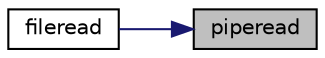digraph "piperead"
{
 // LATEX_PDF_SIZE
  edge [fontname="Helvetica",fontsize="10",labelfontname="Helvetica",labelfontsize="10"];
  node [fontname="Helvetica",fontsize="10",shape=record];
  rankdir="RL";
  Node1 [label="piperead",height=0.2,width=0.4,color="black", fillcolor="grey75", style="filled", fontcolor="black",tooltip=" "];
  Node1 -> Node2 [dir="back",color="midnightblue",fontsize="10",style="solid",fontname="Helvetica"];
  Node2 [label="fileread",height=0.2,width=0.4,color="black", fillcolor="white", style="filled",URL="$d5/d64/defs_8h.html#a6bd1db179155944c9d1fbc89d8b7b162",tooltip=" "];
}
